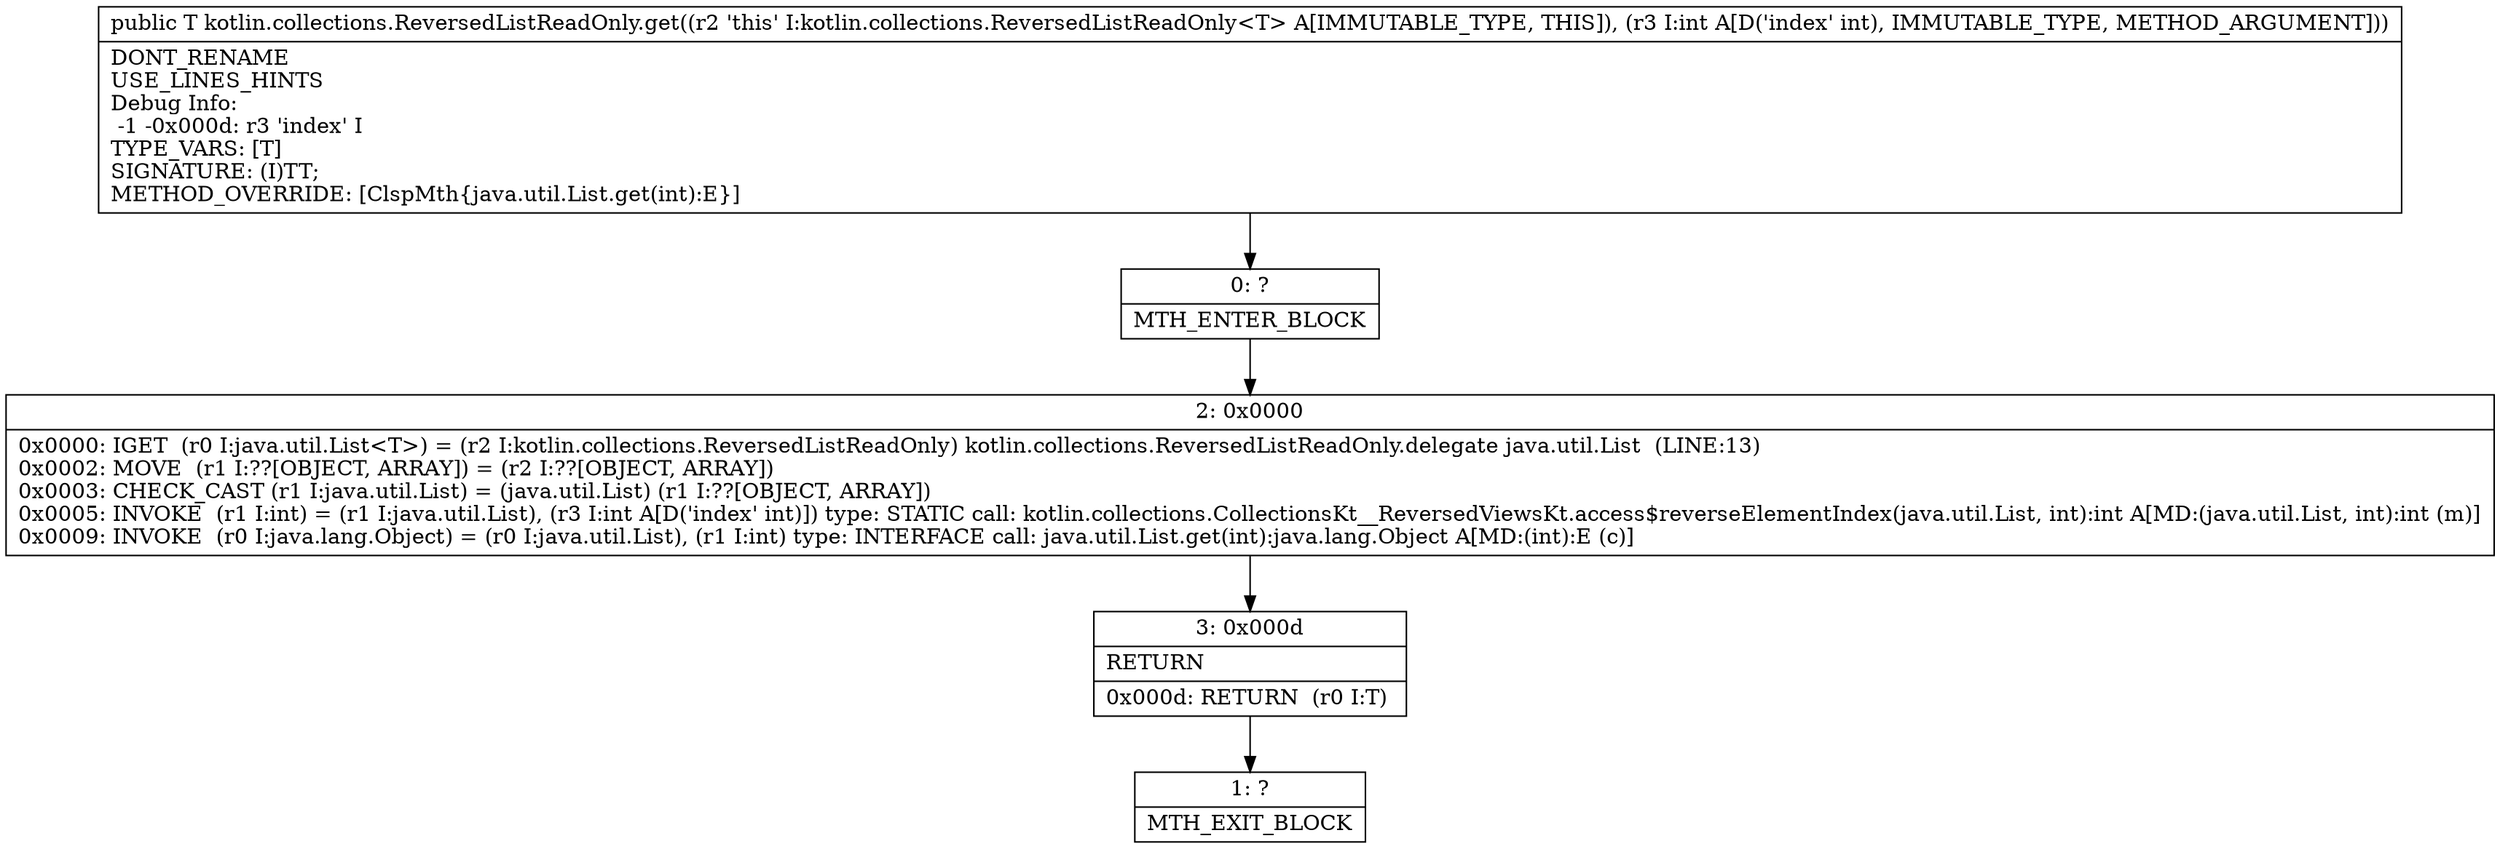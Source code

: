 digraph "CFG forkotlin.collections.ReversedListReadOnly.get(I)Ljava\/lang\/Object;" {
Node_0 [shape=record,label="{0\:\ ?|MTH_ENTER_BLOCK\l}"];
Node_2 [shape=record,label="{2\:\ 0x0000|0x0000: IGET  (r0 I:java.util.List\<T\>) = (r2 I:kotlin.collections.ReversedListReadOnly) kotlin.collections.ReversedListReadOnly.delegate java.util.List  (LINE:13)\l0x0002: MOVE  (r1 I:??[OBJECT, ARRAY]) = (r2 I:??[OBJECT, ARRAY]) \l0x0003: CHECK_CAST (r1 I:java.util.List) = (java.util.List) (r1 I:??[OBJECT, ARRAY]) \l0x0005: INVOKE  (r1 I:int) = (r1 I:java.util.List), (r3 I:int A[D('index' int)]) type: STATIC call: kotlin.collections.CollectionsKt__ReversedViewsKt.access$reverseElementIndex(java.util.List, int):int A[MD:(java.util.List, int):int (m)]\l0x0009: INVOKE  (r0 I:java.lang.Object) = (r0 I:java.util.List), (r1 I:int) type: INTERFACE call: java.util.List.get(int):java.lang.Object A[MD:(int):E (c)]\l}"];
Node_3 [shape=record,label="{3\:\ 0x000d|RETURN\l|0x000d: RETURN  (r0 I:T) \l}"];
Node_1 [shape=record,label="{1\:\ ?|MTH_EXIT_BLOCK\l}"];
MethodNode[shape=record,label="{public T kotlin.collections.ReversedListReadOnly.get((r2 'this' I:kotlin.collections.ReversedListReadOnly\<T\> A[IMMUTABLE_TYPE, THIS]), (r3 I:int A[D('index' int), IMMUTABLE_TYPE, METHOD_ARGUMENT]))  | DONT_RENAME\lUSE_LINES_HINTS\lDebug Info:\l  \-1 \-0x000d: r3 'index' I\lTYPE_VARS: [T]\lSIGNATURE: (I)TT;\lMETHOD_OVERRIDE: [ClspMth\{java.util.List.get(int):E\}]\l}"];
MethodNode -> Node_0;Node_0 -> Node_2;
Node_2 -> Node_3;
Node_3 -> Node_1;
}

